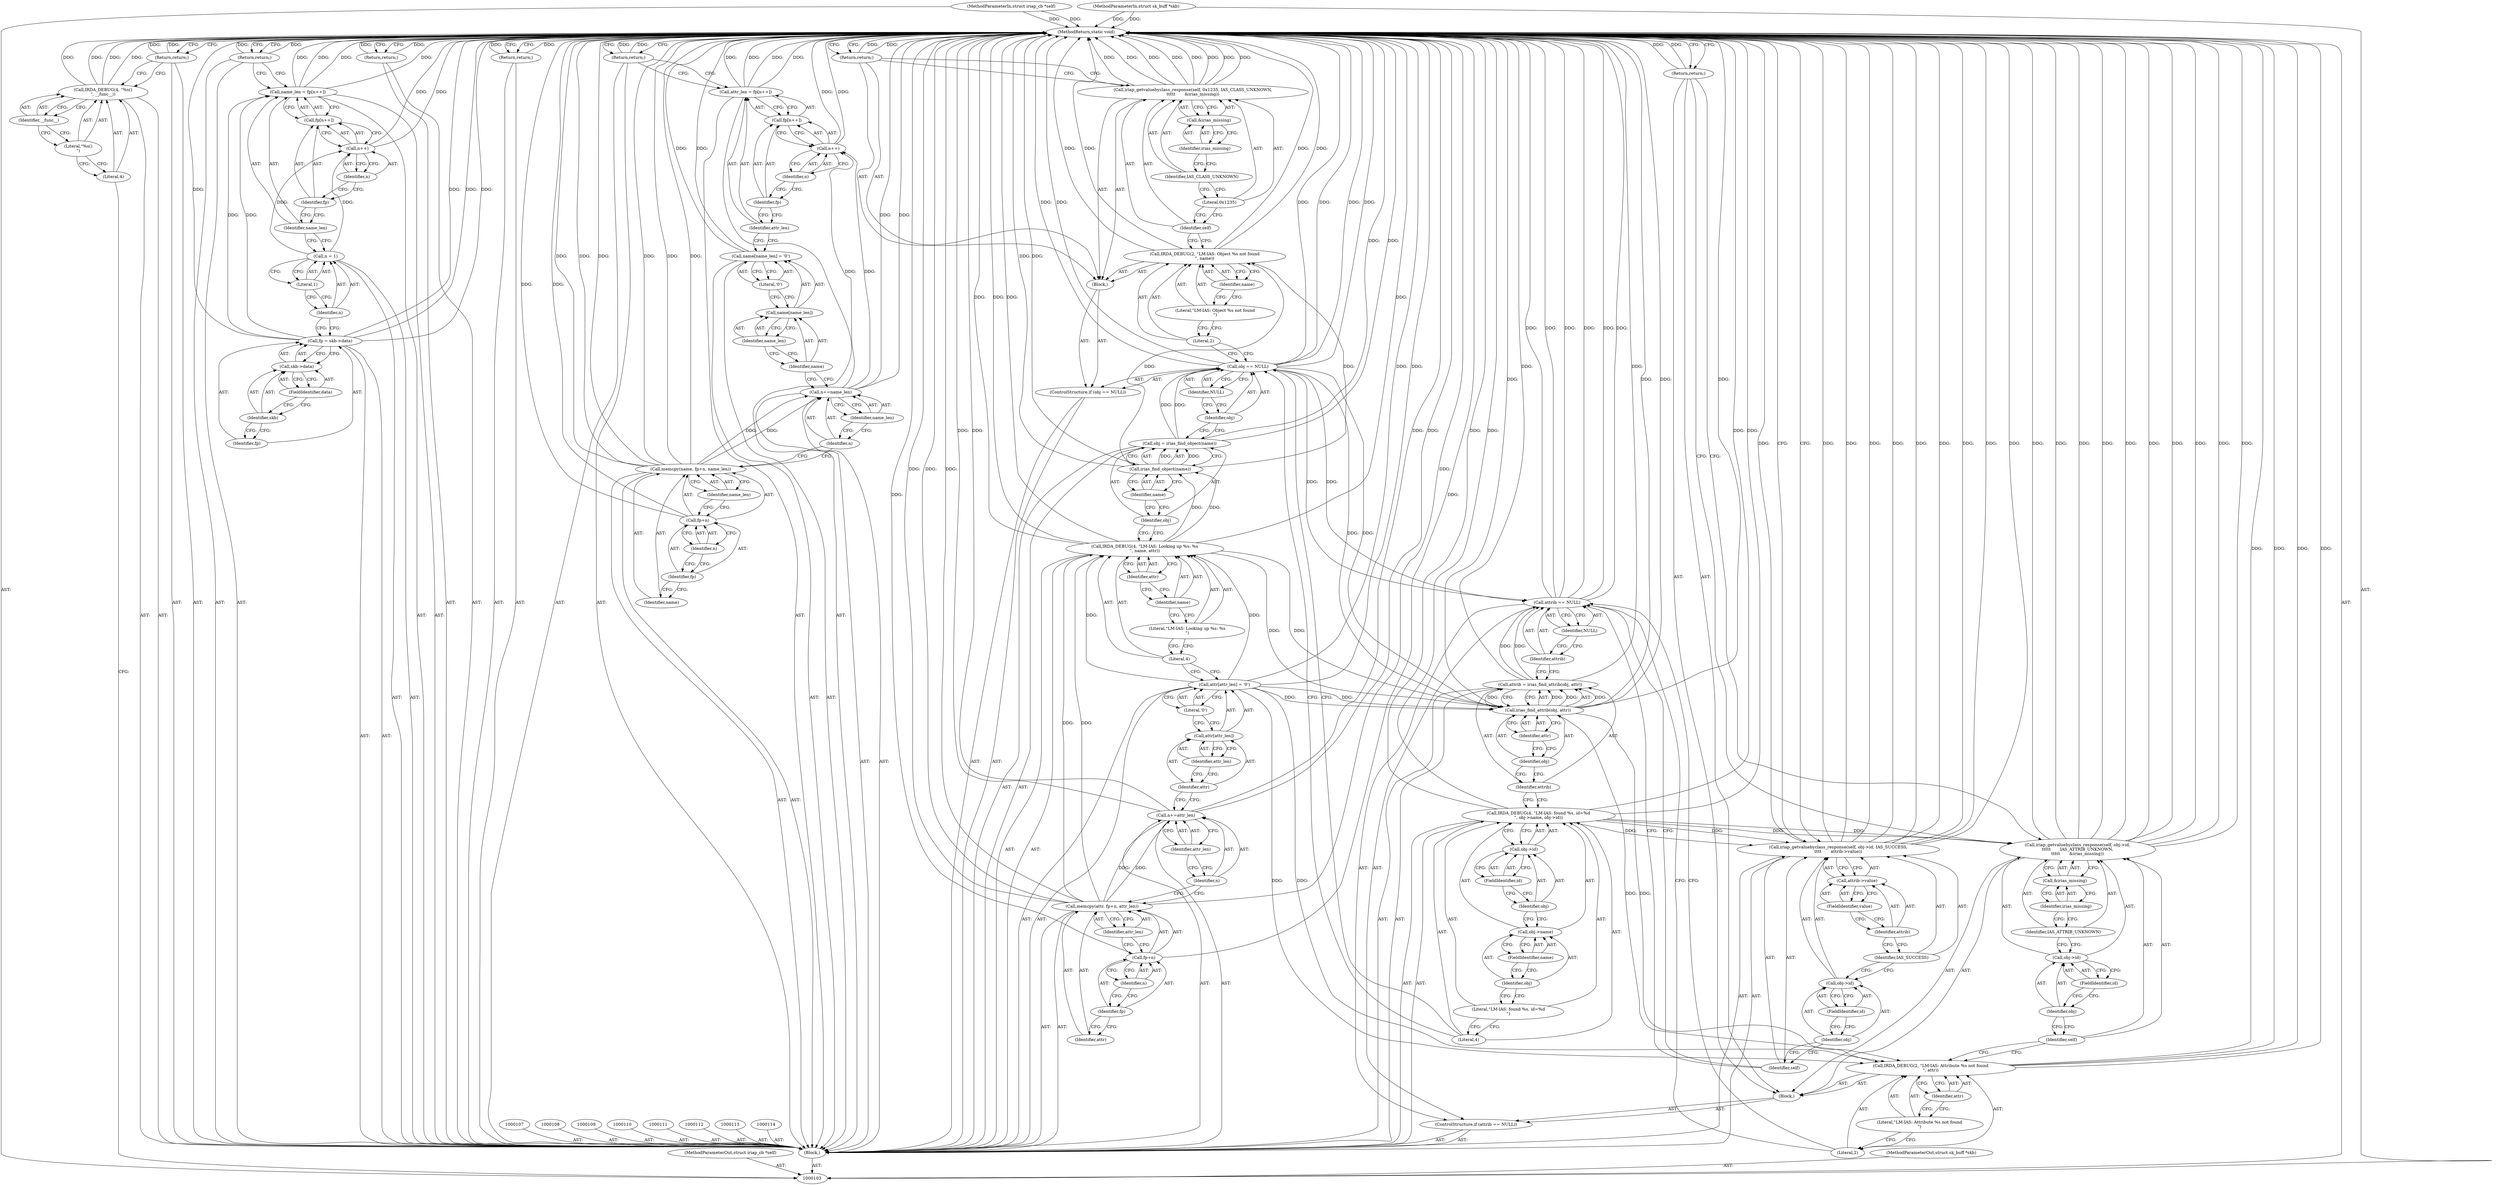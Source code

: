 digraph "0_linux_d370af0ef7951188daeb15bae75db7ba57c67846" {
"1000238" [label="(MethodReturn,static void)"];
"1000104" [label="(MethodParameterIn,struct iriap_cb *self)"];
"1000319" [label="(MethodParameterOut,struct iriap_cb *self)"];
"1000115" [label="(Call,IRDA_DEBUG(4, \"%s()\n\", __func__))"];
"1000116" [label="(Literal,4)"];
"1000117" [label="(Literal,\"%s()\n\")"];
"1000118" [label="(Identifier,__func__)"];
"1000119" [label="(Return,return;)"];
"1000120" [label="(Return,return;)"];
"1000121" [label="(Return,return;)"];
"1000122" [label="(Call,fp = skb->data)"];
"1000123" [label="(Identifier,fp)"];
"1000126" [label="(FieldIdentifier,data)"];
"1000124" [label="(Call,skb->data)"];
"1000125" [label="(Identifier,skb)"];
"1000105" [label="(MethodParameterIn,struct sk_buff *skb)"];
"1000320" [label="(MethodParameterOut,struct sk_buff *skb)"];
"1000127" [label="(Call,n = 1)"];
"1000128" [label="(Identifier,n)"];
"1000129" [label="(Literal,1)"];
"1000132" [label="(Call,fp[n++])"];
"1000133" [label="(Identifier,fp)"];
"1000134" [label="(Call,n++)"];
"1000135" [label="(Identifier,n)"];
"1000130" [label="(Call,name_len = fp[n++])"];
"1000131" [label="(Identifier,name_len)"];
"1000136" [label="(Return,return;)"];
"1000139" [label="(Call,fp+n)"];
"1000140" [label="(Identifier,fp)"];
"1000141" [label="(Identifier,n)"];
"1000137" [label="(Call,memcpy(name, fp+n, name_len))"];
"1000142" [label="(Identifier,name_len)"];
"1000143" [label="(Call,n+=name_len)"];
"1000144" [label="(Identifier,n)"];
"1000145" [label="(Identifier,name_len)"];
"1000138" [label="(Identifier,name)"];
"1000150" [label="(Literal,'\0')"];
"1000146" [label="(Call,name[name_len] = '\0')"];
"1000147" [label="(Call,name[name_len])"];
"1000148" [label="(Identifier,name)"];
"1000149" [label="(Identifier,name_len)"];
"1000153" [label="(Call,fp[n++])"];
"1000154" [label="(Identifier,fp)"];
"1000155" [label="(Call,n++)"];
"1000156" [label="(Identifier,n)"];
"1000151" [label="(Call,attr_len = fp[n++])"];
"1000152" [label="(Identifier,attr_len)"];
"1000106" [label="(Block,)"];
"1000157" [label="(Return,return;)"];
"1000160" [label="(Call,fp+n)"];
"1000161" [label="(Identifier,fp)"];
"1000162" [label="(Identifier,n)"];
"1000158" [label="(Call,memcpy(attr, fp+n, attr_len))"];
"1000163" [label="(Identifier,attr_len)"];
"1000164" [label="(Call,n+=attr_len)"];
"1000165" [label="(Identifier,n)"];
"1000166" [label="(Identifier,attr_len)"];
"1000159" [label="(Identifier,attr)"];
"1000171" [label="(Literal,'\0')"];
"1000167" [label="(Call,attr[attr_len] = '\0')"];
"1000168" [label="(Call,attr[attr_len])"];
"1000169" [label="(Identifier,attr)"];
"1000170" [label="(Identifier,attr_len)"];
"1000172" [label="(Call,IRDA_DEBUG(4, \"LM-IAS: Looking up %s: %s\n\", name, attr))"];
"1000173" [label="(Literal,4)"];
"1000174" [label="(Literal,\"LM-IAS: Looking up %s: %s\n\")"];
"1000175" [label="(Identifier,name)"];
"1000176" [label="(Identifier,attr)"];
"1000177" [label="(Call,obj = irias_find_object(name))"];
"1000178" [label="(Identifier,obj)"];
"1000180" [label="(Identifier,name)"];
"1000179" [label="(Call,irias_find_object(name))"];
"1000181" [label="(ControlStructure,if (obj == NULL))"];
"1000184" [label="(Identifier,NULL)"];
"1000185" [label="(Block,)"];
"1000182" [label="(Call,obj == NULL)"];
"1000183" [label="(Identifier,obj)"];
"1000187" [label="(Literal,2)"];
"1000188" [label="(Literal,\"LM-IAS: Object %s not found\n\")"];
"1000186" [label="(Call,IRDA_DEBUG(2, \"LM-IAS: Object %s not found\n\", name))"];
"1000189" [label="(Identifier,name)"];
"1000190" [label="(Call,iriap_getvaluebyclass_response(self, 0x1235, IAS_CLASS_UNKNOWN,\n\t\t\t\t\t       &irias_missing))"];
"1000191" [label="(Identifier,self)"];
"1000192" [label="(Literal,0x1235)"];
"1000193" [label="(Identifier,IAS_CLASS_UNKNOWN)"];
"1000194" [label="(Call,&irias_missing)"];
"1000195" [label="(Identifier,irias_missing)"];
"1000196" [label="(Return,return;)"];
"1000197" [label="(Call,IRDA_DEBUG(4, \"LM-IAS: found %s, id=%d\n\", obj->name, obj->id))"];
"1000198" [label="(Literal,4)"];
"1000199" [label="(Literal,\"LM-IAS: found %s, id=%d\n\")"];
"1000200" [label="(Call,obj->name)"];
"1000201" [label="(Identifier,obj)"];
"1000202" [label="(FieldIdentifier,name)"];
"1000203" [label="(Call,obj->id)"];
"1000204" [label="(Identifier,obj)"];
"1000205" [label="(FieldIdentifier,id)"];
"1000206" [label="(Call,attrib = irias_find_attrib(obj, attr))"];
"1000207" [label="(Identifier,attrib)"];
"1000208" [label="(Call,irias_find_attrib(obj, attr))"];
"1000209" [label="(Identifier,obj)"];
"1000210" [label="(Identifier,attr)"];
"1000211" [label="(ControlStructure,if (attrib == NULL))"];
"1000214" [label="(Identifier,NULL)"];
"1000215" [label="(Block,)"];
"1000212" [label="(Call,attrib == NULL)"];
"1000213" [label="(Identifier,attrib)"];
"1000217" [label="(Literal,2)"];
"1000218" [label="(Literal,\"LM-IAS: Attribute %s not found\n\")"];
"1000216" [label="(Call,IRDA_DEBUG(2, \"LM-IAS: Attribute %s not found\n\", attr))"];
"1000219" [label="(Identifier,attr)"];
"1000220" [label="(Call,iriap_getvaluebyclass_response(self, obj->id,\n\t\t\t\t\t       IAS_ATTRIB_UNKNOWN,\n\t\t\t\t\t       &irias_missing))"];
"1000221" [label="(Identifier,self)"];
"1000222" [label="(Call,obj->id)"];
"1000223" [label="(Identifier,obj)"];
"1000224" [label="(FieldIdentifier,id)"];
"1000225" [label="(Identifier,IAS_ATTRIB_UNKNOWN)"];
"1000226" [label="(Call,&irias_missing)"];
"1000227" [label="(Identifier,irias_missing)"];
"1000228" [label="(Return,return;)"];
"1000229" [label="(Call,iriap_getvaluebyclass_response(self, obj->id, IAS_SUCCESS,\n\t\t\t\t       attrib->value))"];
"1000230" [label="(Identifier,self)"];
"1000231" [label="(Call,obj->id)"];
"1000232" [label="(Identifier,obj)"];
"1000233" [label="(FieldIdentifier,id)"];
"1000234" [label="(Identifier,IAS_SUCCESS)"];
"1000235" [label="(Call,attrib->value)"];
"1000236" [label="(Identifier,attrib)"];
"1000237" [label="(FieldIdentifier,value)"];
"1000238" -> "1000103"  [label="AST: "];
"1000238" -> "1000119"  [label="CFG: "];
"1000238" -> "1000120"  [label="CFG: "];
"1000238" -> "1000121"  [label="CFG: "];
"1000238" -> "1000136"  [label="CFG: "];
"1000238" -> "1000157"  [label="CFG: "];
"1000238" -> "1000196"  [label="CFG: "];
"1000238" -> "1000228"  [label="CFG: "];
"1000238" -> "1000229"  [label="CFG: "];
"1000228" -> "1000238"  [label="DDG: "];
"1000136" -> "1000238"  [label="DDG: "];
"1000120" -> "1000238"  [label="DDG: "];
"1000182" -> "1000238"  [label="DDG: "];
"1000182" -> "1000238"  [label="DDG: "];
"1000182" -> "1000238"  [label="DDG: "];
"1000208" -> "1000238"  [label="DDG: "];
"1000208" -> "1000238"  [label="DDG: "];
"1000212" -> "1000238"  [label="DDG: "];
"1000212" -> "1000238"  [label="DDG: "];
"1000212" -> "1000238"  [label="DDG: "];
"1000197" -> "1000238"  [label="DDG: "];
"1000197" -> "1000238"  [label="DDG: "];
"1000137" -> "1000238"  [label="DDG: "];
"1000137" -> "1000238"  [label="DDG: "];
"1000137" -> "1000238"  [label="DDG: "];
"1000167" -> "1000238"  [label="DDG: "];
"1000186" -> "1000238"  [label="DDG: "];
"1000186" -> "1000238"  [label="DDG: "];
"1000172" -> "1000238"  [label="DDG: "];
"1000172" -> "1000238"  [label="DDG: "];
"1000220" -> "1000238"  [label="DDG: "];
"1000220" -> "1000238"  [label="DDG: "];
"1000220" -> "1000238"  [label="DDG: "];
"1000220" -> "1000238"  [label="DDG: "];
"1000220" -> "1000238"  [label="DDG: "];
"1000190" -> "1000238"  [label="DDG: "];
"1000190" -> "1000238"  [label="DDG: "];
"1000190" -> "1000238"  [label="DDG: "];
"1000190" -> "1000238"  [label="DDG: "];
"1000229" -> "1000238"  [label="DDG: "];
"1000229" -> "1000238"  [label="DDG: "];
"1000229" -> "1000238"  [label="DDG: "];
"1000229" -> "1000238"  [label="DDG: "];
"1000229" -> "1000238"  [label="DDG: "];
"1000216" -> "1000238"  [label="DDG: "];
"1000216" -> "1000238"  [label="DDG: "];
"1000177" -> "1000238"  [label="DDG: "];
"1000104" -> "1000238"  [label="DDG: "];
"1000105" -> "1000238"  [label="DDG: "];
"1000158" -> "1000238"  [label="DDG: "];
"1000158" -> "1000238"  [label="DDG: "];
"1000122" -> "1000238"  [label="DDG: "];
"1000122" -> "1000238"  [label="DDG: "];
"1000130" -> "1000238"  [label="DDG: "];
"1000130" -> "1000238"  [label="DDG: "];
"1000164" -> "1000238"  [label="DDG: "];
"1000164" -> "1000238"  [label="DDG: "];
"1000139" -> "1000238"  [label="DDG: "];
"1000151" -> "1000238"  [label="DDG: "];
"1000151" -> "1000238"  [label="DDG: "];
"1000115" -> "1000238"  [label="DDG: "];
"1000115" -> "1000238"  [label="DDG: "];
"1000179" -> "1000238"  [label="DDG: "];
"1000206" -> "1000238"  [label="DDG: "];
"1000134" -> "1000238"  [label="DDG: "];
"1000143" -> "1000238"  [label="DDG: "];
"1000155" -> "1000238"  [label="DDG: "];
"1000146" -> "1000238"  [label="DDG: "];
"1000160" -> "1000238"  [label="DDG: "];
"1000121" -> "1000238"  [label="DDG: "];
"1000196" -> "1000238"  [label="DDG: "];
"1000119" -> "1000238"  [label="DDG: "];
"1000157" -> "1000238"  [label="DDG: "];
"1000104" -> "1000103"  [label="AST: "];
"1000104" -> "1000238"  [label="DDG: "];
"1000319" -> "1000103"  [label="AST: "];
"1000115" -> "1000106"  [label="AST: "];
"1000115" -> "1000118"  [label="CFG: "];
"1000116" -> "1000115"  [label="AST: "];
"1000117" -> "1000115"  [label="AST: "];
"1000118" -> "1000115"  [label="AST: "];
"1000119" -> "1000115"  [label="CFG: "];
"1000115" -> "1000238"  [label="DDG: "];
"1000115" -> "1000238"  [label="DDG: "];
"1000116" -> "1000115"  [label="AST: "];
"1000116" -> "1000103"  [label="CFG: "];
"1000117" -> "1000116"  [label="CFG: "];
"1000117" -> "1000115"  [label="AST: "];
"1000117" -> "1000116"  [label="CFG: "];
"1000118" -> "1000117"  [label="CFG: "];
"1000118" -> "1000115"  [label="AST: "];
"1000118" -> "1000117"  [label="CFG: "];
"1000115" -> "1000118"  [label="CFG: "];
"1000119" -> "1000106"  [label="AST: "];
"1000119" -> "1000115"  [label="CFG: "];
"1000238" -> "1000119"  [label="CFG: "];
"1000119" -> "1000238"  [label="DDG: "];
"1000120" -> "1000106"  [label="AST: "];
"1000238" -> "1000120"  [label="CFG: "];
"1000120" -> "1000238"  [label="DDG: "];
"1000121" -> "1000106"  [label="AST: "];
"1000238" -> "1000121"  [label="CFG: "];
"1000121" -> "1000238"  [label="DDG: "];
"1000122" -> "1000106"  [label="AST: "];
"1000122" -> "1000124"  [label="CFG: "];
"1000123" -> "1000122"  [label="AST: "];
"1000124" -> "1000122"  [label="AST: "];
"1000128" -> "1000122"  [label="CFG: "];
"1000122" -> "1000238"  [label="DDG: "];
"1000122" -> "1000238"  [label="DDG: "];
"1000122" -> "1000130"  [label="DDG: "];
"1000123" -> "1000122"  [label="AST: "];
"1000125" -> "1000123"  [label="CFG: "];
"1000126" -> "1000124"  [label="AST: "];
"1000126" -> "1000125"  [label="CFG: "];
"1000124" -> "1000126"  [label="CFG: "];
"1000124" -> "1000122"  [label="AST: "];
"1000124" -> "1000126"  [label="CFG: "];
"1000125" -> "1000124"  [label="AST: "];
"1000126" -> "1000124"  [label="AST: "];
"1000122" -> "1000124"  [label="CFG: "];
"1000125" -> "1000124"  [label="AST: "];
"1000125" -> "1000123"  [label="CFG: "];
"1000126" -> "1000125"  [label="CFG: "];
"1000105" -> "1000103"  [label="AST: "];
"1000105" -> "1000238"  [label="DDG: "];
"1000320" -> "1000103"  [label="AST: "];
"1000127" -> "1000106"  [label="AST: "];
"1000127" -> "1000129"  [label="CFG: "];
"1000128" -> "1000127"  [label="AST: "];
"1000129" -> "1000127"  [label="AST: "];
"1000131" -> "1000127"  [label="CFG: "];
"1000127" -> "1000134"  [label="DDG: "];
"1000128" -> "1000127"  [label="AST: "];
"1000128" -> "1000122"  [label="CFG: "];
"1000129" -> "1000128"  [label="CFG: "];
"1000129" -> "1000127"  [label="AST: "];
"1000129" -> "1000128"  [label="CFG: "];
"1000127" -> "1000129"  [label="CFG: "];
"1000132" -> "1000130"  [label="AST: "];
"1000132" -> "1000134"  [label="CFG: "];
"1000133" -> "1000132"  [label="AST: "];
"1000134" -> "1000132"  [label="AST: "];
"1000130" -> "1000132"  [label="CFG: "];
"1000133" -> "1000132"  [label="AST: "];
"1000133" -> "1000131"  [label="CFG: "];
"1000135" -> "1000133"  [label="CFG: "];
"1000134" -> "1000132"  [label="AST: "];
"1000134" -> "1000135"  [label="CFG: "];
"1000135" -> "1000134"  [label="AST: "];
"1000132" -> "1000134"  [label="CFG: "];
"1000134" -> "1000238"  [label="DDG: "];
"1000127" -> "1000134"  [label="DDG: "];
"1000135" -> "1000134"  [label="AST: "];
"1000135" -> "1000133"  [label="CFG: "];
"1000134" -> "1000135"  [label="CFG: "];
"1000130" -> "1000106"  [label="AST: "];
"1000130" -> "1000132"  [label="CFG: "];
"1000131" -> "1000130"  [label="AST: "];
"1000132" -> "1000130"  [label="AST: "];
"1000136" -> "1000130"  [label="CFG: "];
"1000130" -> "1000238"  [label="DDG: "];
"1000130" -> "1000238"  [label="DDG: "];
"1000122" -> "1000130"  [label="DDG: "];
"1000131" -> "1000130"  [label="AST: "];
"1000131" -> "1000127"  [label="CFG: "];
"1000133" -> "1000131"  [label="CFG: "];
"1000136" -> "1000106"  [label="AST: "];
"1000136" -> "1000130"  [label="CFG: "];
"1000238" -> "1000136"  [label="CFG: "];
"1000136" -> "1000238"  [label="DDG: "];
"1000139" -> "1000137"  [label="AST: "];
"1000139" -> "1000141"  [label="CFG: "];
"1000140" -> "1000139"  [label="AST: "];
"1000141" -> "1000139"  [label="AST: "];
"1000142" -> "1000139"  [label="CFG: "];
"1000139" -> "1000238"  [label="DDG: "];
"1000140" -> "1000139"  [label="AST: "];
"1000140" -> "1000138"  [label="CFG: "];
"1000141" -> "1000140"  [label="CFG: "];
"1000141" -> "1000139"  [label="AST: "];
"1000141" -> "1000140"  [label="CFG: "];
"1000139" -> "1000141"  [label="CFG: "];
"1000137" -> "1000106"  [label="AST: "];
"1000137" -> "1000142"  [label="CFG: "];
"1000138" -> "1000137"  [label="AST: "];
"1000139" -> "1000137"  [label="AST: "];
"1000142" -> "1000137"  [label="AST: "];
"1000144" -> "1000137"  [label="CFG: "];
"1000137" -> "1000238"  [label="DDG: "];
"1000137" -> "1000238"  [label="DDG: "];
"1000137" -> "1000238"  [label="DDG: "];
"1000137" -> "1000143"  [label="DDG: "];
"1000142" -> "1000137"  [label="AST: "];
"1000142" -> "1000139"  [label="CFG: "];
"1000137" -> "1000142"  [label="CFG: "];
"1000143" -> "1000106"  [label="AST: "];
"1000143" -> "1000145"  [label="CFG: "];
"1000144" -> "1000143"  [label="AST: "];
"1000145" -> "1000143"  [label="AST: "];
"1000148" -> "1000143"  [label="CFG: "];
"1000143" -> "1000238"  [label="DDG: "];
"1000137" -> "1000143"  [label="DDG: "];
"1000143" -> "1000155"  [label="DDG: "];
"1000144" -> "1000143"  [label="AST: "];
"1000144" -> "1000137"  [label="CFG: "];
"1000145" -> "1000144"  [label="CFG: "];
"1000145" -> "1000143"  [label="AST: "];
"1000145" -> "1000144"  [label="CFG: "];
"1000143" -> "1000145"  [label="CFG: "];
"1000138" -> "1000137"  [label="AST: "];
"1000140" -> "1000138"  [label="CFG: "];
"1000150" -> "1000146"  [label="AST: "];
"1000150" -> "1000147"  [label="CFG: "];
"1000146" -> "1000150"  [label="CFG: "];
"1000146" -> "1000106"  [label="AST: "];
"1000146" -> "1000150"  [label="CFG: "];
"1000147" -> "1000146"  [label="AST: "];
"1000150" -> "1000146"  [label="AST: "];
"1000152" -> "1000146"  [label="CFG: "];
"1000146" -> "1000238"  [label="DDG: "];
"1000147" -> "1000146"  [label="AST: "];
"1000147" -> "1000149"  [label="CFG: "];
"1000148" -> "1000147"  [label="AST: "];
"1000149" -> "1000147"  [label="AST: "];
"1000150" -> "1000147"  [label="CFG: "];
"1000148" -> "1000147"  [label="AST: "];
"1000148" -> "1000143"  [label="CFG: "];
"1000149" -> "1000148"  [label="CFG: "];
"1000149" -> "1000147"  [label="AST: "];
"1000149" -> "1000148"  [label="CFG: "];
"1000147" -> "1000149"  [label="CFG: "];
"1000153" -> "1000151"  [label="AST: "];
"1000153" -> "1000155"  [label="CFG: "];
"1000154" -> "1000153"  [label="AST: "];
"1000155" -> "1000153"  [label="AST: "];
"1000151" -> "1000153"  [label="CFG: "];
"1000154" -> "1000153"  [label="AST: "];
"1000154" -> "1000152"  [label="CFG: "];
"1000156" -> "1000154"  [label="CFG: "];
"1000155" -> "1000153"  [label="AST: "];
"1000155" -> "1000156"  [label="CFG: "];
"1000156" -> "1000155"  [label="AST: "];
"1000153" -> "1000155"  [label="CFG: "];
"1000155" -> "1000238"  [label="DDG: "];
"1000143" -> "1000155"  [label="DDG: "];
"1000156" -> "1000155"  [label="AST: "];
"1000156" -> "1000154"  [label="CFG: "];
"1000155" -> "1000156"  [label="CFG: "];
"1000151" -> "1000106"  [label="AST: "];
"1000151" -> "1000153"  [label="CFG: "];
"1000152" -> "1000151"  [label="AST: "];
"1000153" -> "1000151"  [label="AST: "];
"1000157" -> "1000151"  [label="CFG: "];
"1000151" -> "1000238"  [label="DDG: "];
"1000151" -> "1000238"  [label="DDG: "];
"1000152" -> "1000151"  [label="AST: "];
"1000152" -> "1000146"  [label="CFG: "];
"1000154" -> "1000152"  [label="CFG: "];
"1000106" -> "1000103"  [label="AST: "];
"1000107" -> "1000106"  [label="AST: "];
"1000108" -> "1000106"  [label="AST: "];
"1000109" -> "1000106"  [label="AST: "];
"1000110" -> "1000106"  [label="AST: "];
"1000111" -> "1000106"  [label="AST: "];
"1000112" -> "1000106"  [label="AST: "];
"1000113" -> "1000106"  [label="AST: "];
"1000114" -> "1000106"  [label="AST: "];
"1000115" -> "1000106"  [label="AST: "];
"1000119" -> "1000106"  [label="AST: "];
"1000120" -> "1000106"  [label="AST: "];
"1000121" -> "1000106"  [label="AST: "];
"1000122" -> "1000106"  [label="AST: "];
"1000127" -> "1000106"  [label="AST: "];
"1000130" -> "1000106"  [label="AST: "];
"1000136" -> "1000106"  [label="AST: "];
"1000137" -> "1000106"  [label="AST: "];
"1000143" -> "1000106"  [label="AST: "];
"1000146" -> "1000106"  [label="AST: "];
"1000151" -> "1000106"  [label="AST: "];
"1000157" -> "1000106"  [label="AST: "];
"1000158" -> "1000106"  [label="AST: "];
"1000164" -> "1000106"  [label="AST: "];
"1000167" -> "1000106"  [label="AST: "];
"1000172" -> "1000106"  [label="AST: "];
"1000177" -> "1000106"  [label="AST: "];
"1000181" -> "1000106"  [label="AST: "];
"1000197" -> "1000106"  [label="AST: "];
"1000206" -> "1000106"  [label="AST: "];
"1000211" -> "1000106"  [label="AST: "];
"1000229" -> "1000106"  [label="AST: "];
"1000157" -> "1000106"  [label="AST: "];
"1000157" -> "1000151"  [label="CFG: "];
"1000238" -> "1000157"  [label="CFG: "];
"1000157" -> "1000238"  [label="DDG: "];
"1000160" -> "1000158"  [label="AST: "];
"1000160" -> "1000162"  [label="CFG: "];
"1000161" -> "1000160"  [label="AST: "];
"1000162" -> "1000160"  [label="AST: "];
"1000163" -> "1000160"  [label="CFG: "];
"1000160" -> "1000238"  [label="DDG: "];
"1000161" -> "1000160"  [label="AST: "];
"1000161" -> "1000159"  [label="CFG: "];
"1000162" -> "1000161"  [label="CFG: "];
"1000162" -> "1000160"  [label="AST: "];
"1000162" -> "1000161"  [label="CFG: "];
"1000160" -> "1000162"  [label="CFG: "];
"1000158" -> "1000106"  [label="AST: "];
"1000158" -> "1000163"  [label="CFG: "];
"1000159" -> "1000158"  [label="AST: "];
"1000160" -> "1000158"  [label="AST: "];
"1000163" -> "1000158"  [label="AST: "];
"1000165" -> "1000158"  [label="CFG: "];
"1000158" -> "1000238"  [label="DDG: "];
"1000158" -> "1000238"  [label="DDG: "];
"1000158" -> "1000164"  [label="DDG: "];
"1000158" -> "1000172"  [label="DDG: "];
"1000163" -> "1000158"  [label="AST: "];
"1000163" -> "1000160"  [label="CFG: "];
"1000158" -> "1000163"  [label="CFG: "];
"1000164" -> "1000106"  [label="AST: "];
"1000164" -> "1000166"  [label="CFG: "];
"1000165" -> "1000164"  [label="AST: "];
"1000166" -> "1000164"  [label="AST: "];
"1000169" -> "1000164"  [label="CFG: "];
"1000164" -> "1000238"  [label="DDG: "];
"1000164" -> "1000238"  [label="DDG: "];
"1000158" -> "1000164"  [label="DDG: "];
"1000165" -> "1000164"  [label="AST: "];
"1000165" -> "1000158"  [label="CFG: "];
"1000166" -> "1000165"  [label="CFG: "];
"1000166" -> "1000164"  [label="AST: "];
"1000166" -> "1000165"  [label="CFG: "];
"1000164" -> "1000166"  [label="CFG: "];
"1000159" -> "1000158"  [label="AST: "];
"1000161" -> "1000159"  [label="CFG: "];
"1000171" -> "1000167"  [label="AST: "];
"1000171" -> "1000168"  [label="CFG: "];
"1000167" -> "1000171"  [label="CFG: "];
"1000167" -> "1000106"  [label="AST: "];
"1000167" -> "1000171"  [label="CFG: "];
"1000168" -> "1000167"  [label="AST: "];
"1000171" -> "1000167"  [label="AST: "];
"1000173" -> "1000167"  [label="CFG: "];
"1000167" -> "1000238"  [label="DDG: "];
"1000167" -> "1000172"  [label="DDG: "];
"1000167" -> "1000208"  [label="DDG: "];
"1000167" -> "1000216"  [label="DDG: "];
"1000168" -> "1000167"  [label="AST: "];
"1000168" -> "1000170"  [label="CFG: "];
"1000169" -> "1000168"  [label="AST: "];
"1000170" -> "1000168"  [label="AST: "];
"1000171" -> "1000168"  [label="CFG: "];
"1000169" -> "1000168"  [label="AST: "];
"1000169" -> "1000164"  [label="CFG: "];
"1000170" -> "1000169"  [label="CFG: "];
"1000170" -> "1000168"  [label="AST: "];
"1000170" -> "1000169"  [label="CFG: "];
"1000168" -> "1000170"  [label="CFG: "];
"1000172" -> "1000106"  [label="AST: "];
"1000172" -> "1000176"  [label="CFG: "];
"1000173" -> "1000172"  [label="AST: "];
"1000174" -> "1000172"  [label="AST: "];
"1000175" -> "1000172"  [label="AST: "];
"1000176" -> "1000172"  [label="AST: "];
"1000178" -> "1000172"  [label="CFG: "];
"1000172" -> "1000238"  [label="DDG: "];
"1000172" -> "1000238"  [label="DDG: "];
"1000158" -> "1000172"  [label="DDG: "];
"1000167" -> "1000172"  [label="DDG: "];
"1000172" -> "1000179"  [label="DDG: "];
"1000172" -> "1000208"  [label="DDG: "];
"1000173" -> "1000172"  [label="AST: "];
"1000173" -> "1000167"  [label="CFG: "];
"1000174" -> "1000173"  [label="CFG: "];
"1000174" -> "1000172"  [label="AST: "];
"1000174" -> "1000173"  [label="CFG: "];
"1000175" -> "1000174"  [label="CFG: "];
"1000175" -> "1000172"  [label="AST: "];
"1000175" -> "1000174"  [label="CFG: "];
"1000176" -> "1000175"  [label="CFG: "];
"1000176" -> "1000172"  [label="AST: "];
"1000176" -> "1000175"  [label="CFG: "];
"1000172" -> "1000176"  [label="CFG: "];
"1000177" -> "1000106"  [label="AST: "];
"1000177" -> "1000179"  [label="CFG: "];
"1000178" -> "1000177"  [label="AST: "];
"1000179" -> "1000177"  [label="AST: "];
"1000183" -> "1000177"  [label="CFG: "];
"1000177" -> "1000238"  [label="DDG: "];
"1000179" -> "1000177"  [label="DDG: "];
"1000177" -> "1000182"  [label="DDG: "];
"1000178" -> "1000177"  [label="AST: "];
"1000178" -> "1000172"  [label="CFG: "];
"1000180" -> "1000178"  [label="CFG: "];
"1000180" -> "1000179"  [label="AST: "];
"1000180" -> "1000178"  [label="CFG: "];
"1000179" -> "1000180"  [label="CFG: "];
"1000179" -> "1000177"  [label="AST: "];
"1000179" -> "1000180"  [label="CFG: "];
"1000180" -> "1000179"  [label="AST: "];
"1000177" -> "1000179"  [label="CFG: "];
"1000179" -> "1000238"  [label="DDG: "];
"1000179" -> "1000177"  [label="DDG: "];
"1000172" -> "1000179"  [label="DDG: "];
"1000179" -> "1000186"  [label="DDG: "];
"1000181" -> "1000106"  [label="AST: "];
"1000182" -> "1000181"  [label="AST: "];
"1000185" -> "1000181"  [label="AST: "];
"1000184" -> "1000182"  [label="AST: "];
"1000184" -> "1000183"  [label="CFG: "];
"1000182" -> "1000184"  [label="CFG: "];
"1000185" -> "1000181"  [label="AST: "];
"1000186" -> "1000185"  [label="AST: "];
"1000190" -> "1000185"  [label="AST: "];
"1000196" -> "1000185"  [label="AST: "];
"1000182" -> "1000181"  [label="AST: "];
"1000182" -> "1000184"  [label="CFG: "];
"1000183" -> "1000182"  [label="AST: "];
"1000184" -> "1000182"  [label="AST: "];
"1000187" -> "1000182"  [label="CFG: "];
"1000198" -> "1000182"  [label="CFG: "];
"1000182" -> "1000238"  [label="DDG: "];
"1000182" -> "1000238"  [label="DDG: "];
"1000182" -> "1000238"  [label="DDG: "];
"1000177" -> "1000182"  [label="DDG: "];
"1000182" -> "1000208"  [label="DDG: "];
"1000182" -> "1000212"  [label="DDG: "];
"1000183" -> "1000182"  [label="AST: "];
"1000183" -> "1000177"  [label="CFG: "];
"1000184" -> "1000183"  [label="CFG: "];
"1000187" -> "1000186"  [label="AST: "];
"1000187" -> "1000182"  [label="CFG: "];
"1000188" -> "1000187"  [label="CFG: "];
"1000188" -> "1000186"  [label="AST: "];
"1000188" -> "1000187"  [label="CFG: "];
"1000189" -> "1000188"  [label="CFG: "];
"1000186" -> "1000185"  [label="AST: "];
"1000186" -> "1000189"  [label="CFG: "];
"1000187" -> "1000186"  [label="AST: "];
"1000188" -> "1000186"  [label="AST: "];
"1000189" -> "1000186"  [label="AST: "];
"1000191" -> "1000186"  [label="CFG: "];
"1000186" -> "1000238"  [label="DDG: "];
"1000186" -> "1000238"  [label="DDG: "];
"1000179" -> "1000186"  [label="DDG: "];
"1000189" -> "1000186"  [label="AST: "];
"1000189" -> "1000188"  [label="CFG: "];
"1000186" -> "1000189"  [label="CFG: "];
"1000190" -> "1000185"  [label="AST: "];
"1000190" -> "1000194"  [label="CFG: "];
"1000191" -> "1000190"  [label="AST: "];
"1000192" -> "1000190"  [label="AST: "];
"1000193" -> "1000190"  [label="AST: "];
"1000194" -> "1000190"  [label="AST: "];
"1000196" -> "1000190"  [label="CFG: "];
"1000190" -> "1000238"  [label="DDG: "];
"1000190" -> "1000238"  [label="DDG: "];
"1000190" -> "1000238"  [label="DDG: "];
"1000190" -> "1000238"  [label="DDG: "];
"1000191" -> "1000190"  [label="AST: "];
"1000191" -> "1000186"  [label="CFG: "];
"1000192" -> "1000191"  [label="CFG: "];
"1000192" -> "1000190"  [label="AST: "];
"1000192" -> "1000191"  [label="CFG: "];
"1000193" -> "1000192"  [label="CFG: "];
"1000193" -> "1000190"  [label="AST: "];
"1000193" -> "1000192"  [label="CFG: "];
"1000195" -> "1000193"  [label="CFG: "];
"1000194" -> "1000190"  [label="AST: "];
"1000194" -> "1000195"  [label="CFG: "];
"1000195" -> "1000194"  [label="AST: "];
"1000190" -> "1000194"  [label="CFG: "];
"1000195" -> "1000194"  [label="AST: "];
"1000195" -> "1000193"  [label="CFG: "];
"1000194" -> "1000195"  [label="CFG: "];
"1000196" -> "1000185"  [label="AST: "];
"1000196" -> "1000190"  [label="CFG: "];
"1000238" -> "1000196"  [label="CFG: "];
"1000196" -> "1000238"  [label="DDG: "];
"1000197" -> "1000106"  [label="AST: "];
"1000197" -> "1000203"  [label="CFG: "];
"1000198" -> "1000197"  [label="AST: "];
"1000199" -> "1000197"  [label="AST: "];
"1000200" -> "1000197"  [label="AST: "];
"1000203" -> "1000197"  [label="AST: "];
"1000207" -> "1000197"  [label="CFG: "];
"1000197" -> "1000238"  [label="DDG: "];
"1000197" -> "1000238"  [label="DDG: "];
"1000197" -> "1000220"  [label="DDG: "];
"1000197" -> "1000229"  [label="DDG: "];
"1000198" -> "1000197"  [label="AST: "];
"1000198" -> "1000182"  [label="CFG: "];
"1000199" -> "1000198"  [label="CFG: "];
"1000199" -> "1000197"  [label="AST: "];
"1000199" -> "1000198"  [label="CFG: "];
"1000201" -> "1000199"  [label="CFG: "];
"1000200" -> "1000197"  [label="AST: "];
"1000200" -> "1000202"  [label="CFG: "];
"1000201" -> "1000200"  [label="AST: "];
"1000202" -> "1000200"  [label="AST: "];
"1000204" -> "1000200"  [label="CFG: "];
"1000201" -> "1000200"  [label="AST: "];
"1000201" -> "1000199"  [label="CFG: "];
"1000202" -> "1000201"  [label="CFG: "];
"1000202" -> "1000200"  [label="AST: "];
"1000202" -> "1000201"  [label="CFG: "];
"1000200" -> "1000202"  [label="CFG: "];
"1000203" -> "1000197"  [label="AST: "];
"1000203" -> "1000205"  [label="CFG: "];
"1000204" -> "1000203"  [label="AST: "];
"1000205" -> "1000203"  [label="AST: "];
"1000197" -> "1000203"  [label="CFG: "];
"1000204" -> "1000203"  [label="AST: "];
"1000204" -> "1000200"  [label="CFG: "];
"1000205" -> "1000204"  [label="CFG: "];
"1000205" -> "1000203"  [label="AST: "];
"1000205" -> "1000204"  [label="CFG: "];
"1000203" -> "1000205"  [label="CFG: "];
"1000206" -> "1000106"  [label="AST: "];
"1000206" -> "1000208"  [label="CFG: "];
"1000207" -> "1000206"  [label="AST: "];
"1000208" -> "1000206"  [label="AST: "];
"1000213" -> "1000206"  [label="CFG: "];
"1000206" -> "1000238"  [label="DDG: "];
"1000208" -> "1000206"  [label="DDG: "];
"1000208" -> "1000206"  [label="DDG: "];
"1000206" -> "1000212"  [label="DDG: "];
"1000207" -> "1000206"  [label="AST: "];
"1000207" -> "1000197"  [label="CFG: "];
"1000209" -> "1000207"  [label="CFG: "];
"1000208" -> "1000206"  [label="AST: "];
"1000208" -> "1000210"  [label="CFG: "];
"1000209" -> "1000208"  [label="AST: "];
"1000210" -> "1000208"  [label="AST: "];
"1000206" -> "1000208"  [label="CFG: "];
"1000208" -> "1000238"  [label="DDG: "];
"1000208" -> "1000238"  [label="DDG: "];
"1000208" -> "1000206"  [label="DDG: "];
"1000208" -> "1000206"  [label="DDG: "];
"1000182" -> "1000208"  [label="DDG: "];
"1000167" -> "1000208"  [label="DDG: "];
"1000172" -> "1000208"  [label="DDG: "];
"1000208" -> "1000216"  [label="DDG: "];
"1000209" -> "1000208"  [label="AST: "];
"1000209" -> "1000207"  [label="CFG: "];
"1000210" -> "1000209"  [label="CFG: "];
"1000210" -> "1000208"  [label="AST: "];
"1000210" -> "1000209"  [label="CFG: "];
"1000208" -> "1000210"  [label="CFG: "];
"1000211" -> "1000106"  [label="AST: "];
"1000212" -> "1000211"  [label="AST: "];
"1000215" -> "1000211"  [label="AST: "];
"1000214" -> "1000212"  [label="AST: "];
"1000214" -> "1000213"  [label="CFG: "];
"1000212" -> "1000214"  [label="CFG: "];
"1000215" -> "1000211"  [label="AST: "];
"1000216" -> "1000215"  [label="AST: "];
"1000220" -> "1000215"  [label="AST: "];
"1000228" -> "1000215"  [label="AST: "];
"1000212" -> "1000211"  [label="AST: "];
"1000212" -> "1000214"  [label="CFG: "];
"1000213" -> "1000212"  [label="AST: "];
"1000214" -> "1000212"  [label="AST: "];
"1000217" -> "1000212"  [label="CFG: "];
"1000230" -> "1000212"  [label="CFG: "];
"1000212" -> "1000238"  [label="DDG: "];
"1000212" -> "1000238"  [label="DDG: "];
"1000212" -> "1000238"  [label="DDG: "];
"1000206" -> "1000212"  [label="DDG: "];
"1000182" -> "1000212"  [label="DDG: "];
"1000213" -> "1000212"  [label="AST: "];
"1000213" -> "1000206"  [label="CFG: "];
"1000214" -> "1000213"  [label="CFG: "];
"1000217" -> "1000216"  [label="AST: "];
"1000217" -> "1000212"  [label="CFG: "];
"1000218" -> "1000217"  [label="CFG: "];
"1000218" -> "1000216"  [label="AST: "];
"1000218" -> "1000217"  [label="CFG: "];
"1000219" -> "1000218"  [label="CFG: "];
"1000216" -> "1000215"  [label="AST: "];
"1000216" -> "1000219"  [label="CFG: "];
"1000217" -> "1000216"  [label="AST: "];
"1000218" -> "1000216"  [label="AST: "];
"1000219" -> "1000216"  [label="AST: "];
"1000221" -> "1000216"  [label="CFG: "];
"1000216" -> "1000238"  [label="DDG: "];
"1000216" -> "1000238"  [label="DDG: "];
"1000167" -> "1000216"  [label="DDG: "];
"1000208" -> "1000216"  [label="DDG: "];
"1000219" -> "1000216"  [label="AST: "];
"1000219" -> "1000218"  [label="CFG: "];
"1000216" -> "1000219"  [label="CFG: "];
"1000220" -> "1000215"  [label="AST: "];
"1000220" -> "1000226"  [label="CFG: "];
"1000221" -> "1000220"  [label="AST: "];
"1000222" -> "1000220"  [label="AST: "];
"1000225" -> "1000220"  [label="AST: "];
"1000226" -> "1000220"  [label="AST: "];
"1000228" -> "1000220"  [label="CFG: "];
"1000220" -> "1000238"  [label="DDG: "];
"1000220" -> "1000238"  [label="DDG: "];
"1000220" -> "1000238"  [label="DDG: "];
"1000220" -> "1000238"  [label="DDG: "];
"1000220" -> "1000238"  [label="DDG: "];
"1000197" -> "1000220"  [label="DDG: "];
"1000221" -> "1000220"  [label="AST: "];
"1000221" -> "1000216"  [label="CFG: "];
"1000223" -> "1000221"  [label="CFG: "];
"1000222" -> "1000220"  [label="AST: "];
"1000222" -> "1000224"  [label="CFG: "];
"1000223" -> "1000222"  [label="AST: "];
"1000224" -> "1000222"  [label="AST: "];
"1000225" -> "1000222"  [label="CFG: "];
"1000223" -> "1000222"  [label="AST: "];
"1000223" -> "1000221"  [label="CFG: "];
"1000224" -> "1000223"  [label="CFG: "];
"1000224" -> "1000222"  [label="AST: "];
"1000224" -> "1000223"  [label="CFG: "];
"1000222" -> "1000224"  [label="CFG: "];
"1000225" -> "1000220"  [label="AST: "];
"1000225" -> "1000222"  [label="CFG: "];
"1000227" -> "1000225"  [label="CFG: "];
"1000226" -> "1000220"  [label="AST: "];
"1000226" -> "1000227"  [label="CFG: "];
"1000227" -> "1000226"  [label="AST: "];
"1000220" -> "1000226"  [label="CFG: "];
"1000227" -> "1000226"  [label="AST: "];
"1000227" -> "1000225"  [label="CFG: "];
"1000226" -> "1000227"  [label="CFG: "];
"1000228" -> "1000215"  [label="AST: "];
"1000228" -> "1000220"  [label="CFG: "];
"1000238" -> "1000228"  [label="CFG: "];
"1000228" -> "1000238"  [label="DDG: "];
"1000229" -> "1000106"  [label="AST: "];
"1000229" -> "1000235"  [label="CFG: "];
"1000230" -> "1000229"  [label="AST: "];
"1000231" -> "1000229"  [label="AST: "];
"1000234" -> "1000229"  [label="AST: "];
"1000235" -> "1000229"  [label="AST: "];
"1000238" -> "1000229"  [label="CFG: "];
"1000229" -> "1000238"  [label="DDG: "];
"1000229" -> "1000238"  [label="DDG: "];
"1000229" -> "1000238"  [label="DDG: "];
"1000229" -> "1000238"  [label="DDG: "];
"1000229" -> "1000238"  [label="DDG: "];
"1000197" -> "1000229"  [label="DDG: "];
"1000230" -> "1000229"  [label="AST: "];
"1000230" -> "1000212"  [label="CFG: "];
"1000232" -> "1000230"  [label="CFG: "];
"1000231" -> "1000229"  [label="AST: "];
"1000231" -> "1000233"  [label="CFG: "];
"1000232" -> "1000231"  [label="AST: "];
"1000233" -> "1000231"  [label="AST: "];
"1000234" -> "1000231"  [label="CFG: "];
"1000232" -> "1000231"  [label="AST: "];
"1000232" -> "1000230"  [label="CFG: "];
"1000233" -> "1000232"  [label="CFG: "];
"1000233" -> "1000231"  [label="AST: "];
"1000233" -> "1000232"  [label="CFG: "];
"1000231" -> "1000233"  [label="CFG: "];
"1000234" -> "1000229"  [label="AST: "];
"1000234" -> "1000231"  [label="CFG: "];
"1000236" -> "1000234"  [label="CFG: "];
"1000235" -> "1000229"  [label="AST: "];
"1000235" -> "1000237"  [label="CFG: "];
"1000236" -> "1000235"  [label="AST: "];
"1000237" -> "1000235"  [label="AST: "];
"1000229" -> "1000235"  [label="CFG: "];
"1000236" -> "1000235"  [label="AST: "];
"1000236" -> "1000234"  [label="CFG: "];
"1000237" -> "1000236"  [label="CFG: "];
"1000237" -> "1000235"  [label="AST: "];
"1000237" -> "1000236"  [label="CFG: "];
"1000235" -> "1000237"  [label="CFG: "];
}
